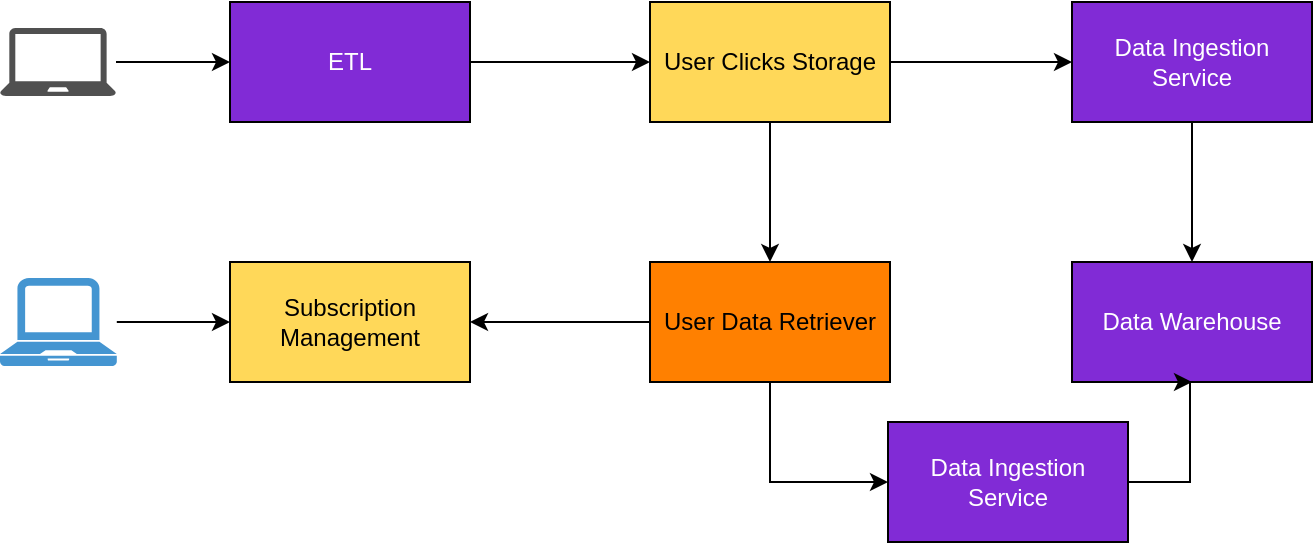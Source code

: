 <mxfile version="21.5.2" type="github">
  <diagram name="Page-1" id="VjMCwNSxrgK5S_cIAwly">
    <mxGraphModel dx="874" dy="479" grid="1" gridSize="10" guides="1" tooltips="1" connect="1" arrows="1" fold="1" page="1" pageScale="1" pageWidth="850" pageHeight="1100" math="0" shadow="0">
      <root>
        <mxCell id="0" />
        <mxCell id="1" parent="0" />
        <mxCell id="wFbLZNj1poOO6xzd1dtZ-2" value="&lt;font color=&quot;#ffffff&quot;&gt;Data Warehouse&lt;/font&gt;" style="rounded=0;whiteSpace=wrap;html=1;fillColor=#812BD6;" parent="1" vertex="1">
          <mxGeometry x="616" y="490" width="120" height="60" as="geometry" />
        </mxCell>
        <mxCell id="wFbLZNj1poOO6xzd1dtZ-3" value="" style="edgeStyle=orthogonalEdgeStyle;rounded=0;orthogonalLoop=1;jettySize=auto;html=1;" parent="1" source="wFbLZNj1poOO6xzd1dtZ-4" target="wFbLZNj1poOO6xzd1dtZ-8" edge="1">
          <mxGeometry relative="1" as="geometry" />
        </mxCell>
        <mxCell id="wFbLZNj1poOO6xzd1dtZ-10" value="" style="edgeStyle=orthogonalEdgeStyle;rounded=0;orthogonalLoop=1;jettySize=auto;html=1;" parent="1" source="wFbLZNj1poOO6xzd1dtZ-4" target="wFbLZNj1poOO6xzd1dtZ-9" edge="1">
          <mxGeometry relative="1" as="geometry" />
        </mxCell>
        <mxCell id="wFbLZNj1poOO6xzd1dtZ-4" value="User Clicks Storage" style="rounded=0;whiteSpace=wrap;html=1;fillColor=#FFD859;" parent="1" vertex="1">
          <mxGeometry x="405" y="360" width="120" height="60" as="geometry" />
        </mxCell>
        <mxCell id="wFbLZNj1poOO6xzd1dtZ-5" value="" style="edgeStyle=orthogonalEdgeStyle;rounded=0;orthogonalLoop=1;jettySize=auto;html=1;" parent="1" source="wFbLZNj1poOO6xzd1dtZ-6" target="wFbLZNj1poOO6xzd1dtZ-4" edge="1">
          <mxGeometry relative="1" as="geometry" />
        </mxCell>
        <mxCell id="wFbLZNj1poOO6xzd1dtZ-6" value="&lt;font color=&quot;#ffffff&quot;&gt;ETL&lt;/font&gt;" style="rounded=0;whiteSpace=wrap;html=1;fillColor=#812BD6;" parent="1" vertex="1">
          <mxGeometry x="195" y="360" width="120" height="60" as="geometry" />
        </mxCell>
        <mxCell id="wFbLZNj1poOO6xzd1dtZ-7" value="" style="edgeStyle=orthogonalEdgeStyle;rounded=0;orthogonalLoop=1;jettySize=auto;html=1;" parent="1" source="wFbLZNj1poOO6xzd1dtZ-8" target="wFbLZNj1poOO6xzd1dtZ-2" edge="1">
          <mxGeometry relative="1" as="geometry" />
        </mxCell>
        <mxCell id="wFbLZNj1poOO6xzd1dtZ-8" value="&lt;font color=&quot;#ffffff&quot;&gt;Data Ingestion Service&lt;/font&gt;" style="rounded=0;whiteSpace=wrap;html=1;fillColor=#812BD6;" parent="1" vertex="1">
          <mxGeometry x="616" y="360" width="120" height="60" as="geometry" />
        </mxCell>
        <mxCell id="wFbLZNj1poOO6xzd1dtZ-13" value="" style="edgeStyle=orthogonalEdgeStyle;rounded=0;orthogonalLoop=1;jettySize=auto;html=1;" parent="1" source="wFbLZNj1poOO6xzd1dtZ-9" target="wFbLZNj1poOO6xzd1dtZ-11" edge="1">
          <mxGeometry relative="1" as="geometry" />
        </mxCell>
        <mxCell id="wFbLZNj1poOO6xzd1dtZ-15" style="edgeStyle=orthogonalEdgeStyle;rounded=0;orthogonalLoop=1;jettySize=auto;html=1;entryX=0;entryY=0.5;entryDx=0;entryDy=0;" parent="1" source="wFbLZNj1poOO6xzd1dtZ-9" target="wFbLZNj1poOO6xzd1dtZ-14" edge="1">
          <mxGeometry relative="1" as="geometry" />
        </mxCell>
        <mxCell id="wFbLZNj1poOO6xzd1dtZ-9" value="User Data Retriever" style="rounded=0;whiteSpace=wrap;html=1;fillColor=#FF8000;" parent="1" vertex="1">
          <mxGeometry x="405" y="490" width="120" height="60" as="geometry" />
        </mxCell>
        <mxCell id="wFbLZNj1poOO6xzd1dtZ-11" value="Subscription Management" style="rounded=0;whiteSpace=wrap;html=1;fillColor=#FFD859;" parent="1" vertex="1">
          <mxGeometry x="195" y="490" width="120" height="60" as="geometry" />
        </mxCell>
        <mxCell id="wFbLZNj1poOO6xzd1dtZ-16" style="edgeStyle=orthogonalEdgeStyle;rounded=0;orthogonalLoop=1;jettySize=auto;html=1;entryX=0.5;entryY=1;entryDx=0;entryDy=0;" parent="1" source="wFbLZNj1poOO6xzd1dtZ-14" target="wFbLZNj1poOO6xzd1dtZ-2" edge="1">
          <mxGeometry relative="1" as="geometry">
            <mxPoint x="674" y="560" as="targetPoint" />
            <Array as="points">
              <mxPoint x="675" y="600" />
            </Array>
          </mxGeometry>
        </mxCell>
        <mxCell id="wFbLZNj1poOO6xzd1dtZ-14" value="&lt;font color=&quot;#ffffff&quot;&gt;Data Ingestion Service&lt;/font&gt;" style="rounded=0;whiteSpace=wrap;html=1;fillColor=#812BD6;" parent="1" vertex="1">
          <mxGeometry x="524" y="570" width="120" height="60" as="geometry" />
        </mxCell>
        <mxCell id="dfF2IJIV8kwNKOct0x7i-8" value="" style="edgeStyle=orthogonalEdgeStyle;rounded=0;orthogonalLoop=1;jettySize=auto;html=1;" edge="1" parent="1" source="dfF2IJIV8kwNKOct0x7i-5" target="wFbLZNj1poOO6xzd1dtZ-6">
          <mxGeometry relative="1" as="geometry" />
        </mxCell>
        <mxCell id="dfF2IJIV8kwNKOct0x7i-5" value="" style="sketch=0;pointerEvents=1;shadow=0;dashed=0;html=1;strokeColor=none;fillColor=#505050;labelPosition=center;verticalLabelPosition=bottom;verticalAlign=top;outlineConnect=0;align=center;shape=mxgraph.office.devices.laptop;" vertex="1" parent="1">
          <mxGeometry x="80" y="373" width="58" height="34" as="geometry" />
        </mxCell>
        <mxCell id="dfF2IJIV8kwNKOct0x7i-9" value="" style="edgeStyle=orthogonalEdgeStyle;rounded=0;orthogonalLoop=1;jettySize=auto;html=1;" edge="1" parent="1" source="dfF2IJIV8kwNKOct0x7i-6" target="wFbLZNj1poOO6xzd1dtZ-11">
          <mxGeometry relative="1" as="geometry" />
        </mxCell>
        <mxCell id="dfF2IJIV8kwNKOct0x7i-6" value="" style="pointerEvents=1;shadow=0;dashed=0;html=1;strokeColor=none;fillColor=#4495D1;labelPosition=center;verticalLabelPosition=bottom;verticalAlign=top;align=center;outlineConnect=0;shape=mxgraph.veeam.laptop;" vertex="1" parent="1">
          <mxGeometry x="80" y="498" width="58.4" height="44" as="geometry" />
        </mxCell>
      </root>
    </mxGraphModel>
  </diagram>
</mxfile>
